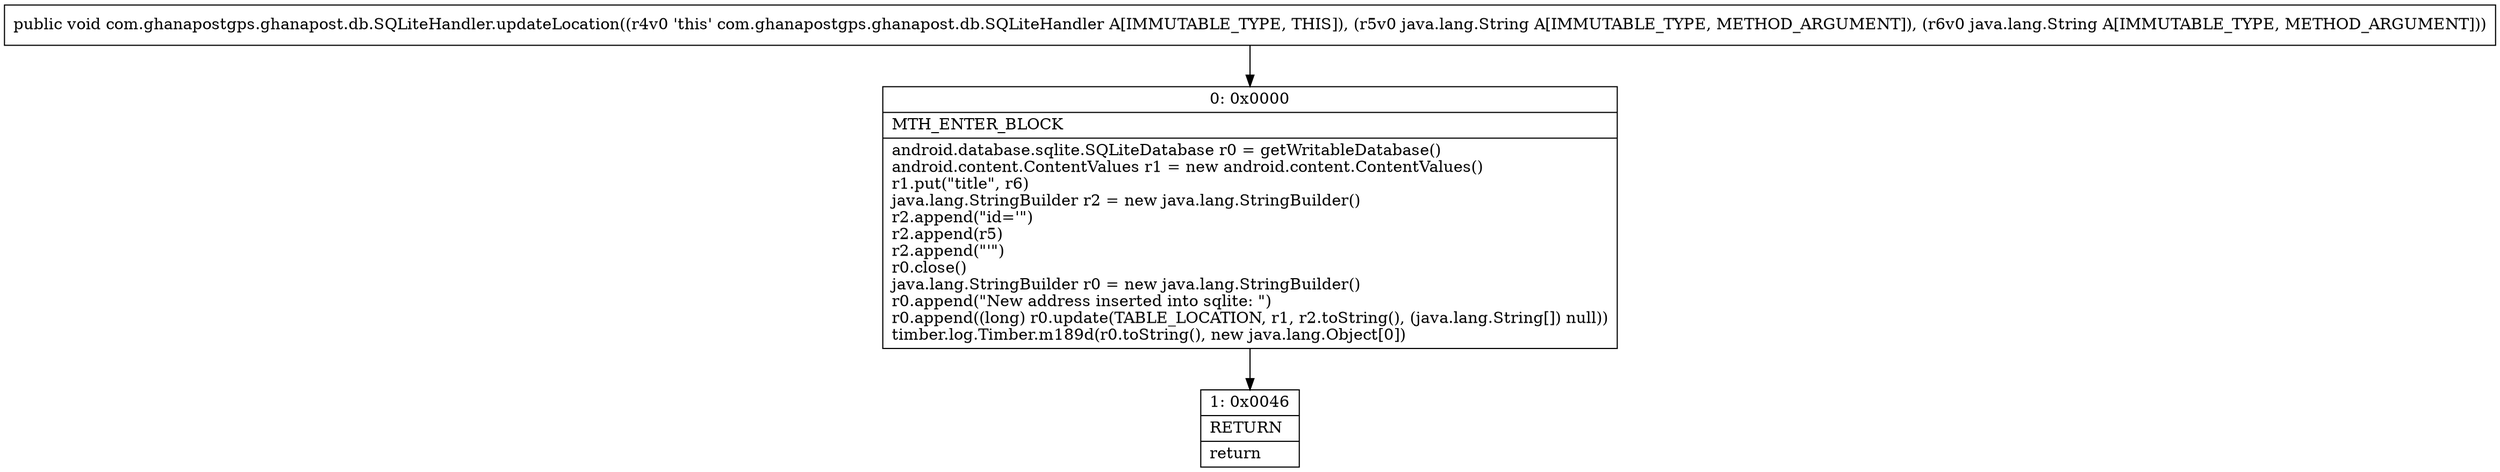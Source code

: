 digraph "CFG forcom.ghanapostgps.ghanapost.db.SQLiteHandler.updateLocation(Ljava\/lang\/String;Ljava\/lang\/String;)V" {
Node_0 [shape=record,label="{0\:\ 0x0000|MTH_ENTER_BLOCK\l|android.database.sqlite.SQLiteDatabase r0 = getWritableDatabase()\landroid.content.ContentValues r1 = new android.content.ContentValues()\lr1.put(\"title\", r6)\ljava.lang.StringBuilder r2 = new java.lang.StringBuilder()\lr2.append(\"id='\")\lr2.append(r5)\lr2.append(\"'\")\lr0.close()\ljava.lang.StringBuilder r0 = new java.lang.StringBuilder()\lr0.append(\"New address inserted into sqlite: \")\lr0.append((long) r0.update(TABLE_LOCATION, r1, r2.toString(), (java.lang.String[]) null))\ltimber.log.Timber.m189d(r0.toString(), new java.lang.Object[0])\l}"];
Node_1 [shape=record,label="{1\:\ 0x0046|RETURN\l|return\l}"];
MethodNode[shape=record,label="{public void com.ghanapostgps.ghanapost.db.SQLiteHandler.updateLocation((r4v0 'this' com.ghanapostgps.ghanapost.db.SQLiteHandler A[IMMUTABLE_TYPE, THIS]), (r5v0 java.lang.String A[IMMUTABLE_TYPE, METHOD_ARGUMENT]), (r6v0 java.lang.String A[IMMUTABLE_TYPE, METHOD_ARGUMENT])) }"];
MethodNode -> Node_0;
Node_0 -> Node_1;
}

